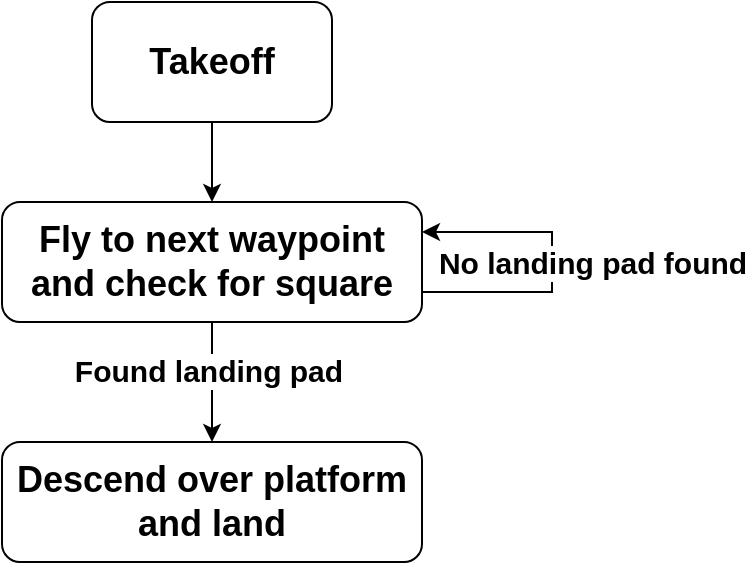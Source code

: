 <mxfile version="24.4.0" type="device">
  <diagram name="Page-1" id="FwXqzlP8Zh0WkFYfb6Ny">
    <mxGraphModel dx="1434" dy="870" grid="1" gridSize="10" guides="1" tooltips="1" connect="1" arrows="1" fold="1" page="1" pageScale="1" pageWidth="850" pageHeight="1100" math="0" shadow="0">
      <root>
        <mxCell id="0" />
        <mxCell id="1" parent="0" />
        <mxCell id="RxihSaSmInEO_oKVLUfi-10" value="" style="edgeStyle=orthogonalEdgeStyle;rounded=0;orthogonalLoop=1;jettySize=auto;html=1;entryX=0.5;entryY=0;entryDx=0;entryDy=0;" edge="1" parent="1" source="RxihSaSmInEO_oKVLUfi-3" target="RxihSaSmInEO_oKVLUfi-12">
          <mxGeometry relative="1" as="geometry">
            <mxPoint x="165" y="450" as="targetPoint" />
          </mxGeometry>
        </mxCell>
        <mxCell id="RxihSaSmInEO_oKVLUfi-11" value="&lt;font style=&quot;font-size: 15px;&quot;&gt;&lt;b&gt;Found landing pad&lt;/b&gt;&lt;/font&gt;" style="edgeLabel;html=1;align=center;verticalAlign=middle;resizable=0;points=[];" vertex="1" connectable="0" parent="RxihSaSmInEO_oKVLUfi-10">
          <mxGeometry x="-0.2" y="-2" relative="1" as="geometry">
            <mxPoint as="offset" />
          </mxGeometry>
        </mxCell>
        <mxCell id="RxihSaSmInEO_oKVLUfi-3" value="&lt;font style=&quot;font-size: 18px;&quot;&gt;&lt;b&gt;Fly to next waypoint and check for square&lt;/b&gt;&lt;/font&gt;" style="rounded=1;whiteSpace=wrap;html=1;" vertex="1" parent="1">
          <mxGeometry x="65" y="330" width="210" height="60" as="geometry" />
        </mxCell>
        <mxCell id="RxihSaSmInEO_oKVLUfi-9" value="" style="edgeStyle=orthogonalEdgeStyle;rounded=0;orthogonalLoop=1;jettySize=auto;html=1;" edge="1" parent="1" source="RxihSaSmInEO_oKVLUfi-4" target="RxihSaSmInEO_oKVLUfi-3">
          <mxGeometry relative="1" as="geometry" />
        </mxCell>
        <mxCell id="RxihSaSmInEO_oKVLUfi-4" value="&lt;font style=&quot;font-size: 18px;&quot;&gt;&lt;b&gt;Takeoff&lt;/b&gt;&lt;/font&gt;" style="rounded=1;whiteSpace=wrap;html=1;" vertex="1" parent="1">
          <mxGeometry x="110" y="230" width="120" height="60" as="geometry" />
        </mxCell>
        <mxCell id="RxihSaSmInEO_oKVLUfi-12" value="&lt;b style=&quot;font-size: 18px;&quot;&gt;Descend over platform and land&lt;/b&gt;" style="rounded=1;whiteSpace=wrap;html=1;" vertex="1" parent="1">
          <mxGeometry x="65" y="450" width="210" height="60" as="geometry" />
        </mxCell>
        <mxCell id="RxihSaSmInEO_oKVLUfi-14" value="" style="endArrow=classic;html=1;rounded=0;exitX=1;exitY=0.75;exitDx=0;exitDy=0;entryX=1;entryY=0.25;entryDx=0;entryDy=0;" edge="1" parent="1" source="RxihSaSmInEO_oKVLUfi-3" target="RxihSaSmInEO_oKVLUfi-3">
          <mxGeometry width="50" height="50" relative="1" as="geometry">
            <mxPoint x="380" y="330" as="sourcePoint" />
            <mxPoint x="380" y="310" as="targetPoint" />
            <Array as="points">
              <mxPoint x="340" y="375" />
              <mxPoint x="340" y="345" />
            </Array>
          </mxGeometry>
        </mxCell>
        <mxCell id="RxihSaSmInEO_oKVLUfi-15" value="&lt;font style=&quot;font-size: 15px;&quot;&gt;&lt;b&gt;No landing pad found&lt;/b&gt;&lt;/font&gt;" style="edgeLabel;html=1;align=center;verticalAlign=middle;resizable=0;points=[];" vertex="1" connectable="0" parent="RxihSaSmInEO_oKVLUfi-14">
          <mxGeometry x="-0.575" y="-2" relative="1" as="geometry">
            <mxPoint x="51" y="-17" as="offset" />
          </mxGeometry>
        </mxCell>
      </root>
    </mxGraphModel>
  </diagram>
</mxfile>
